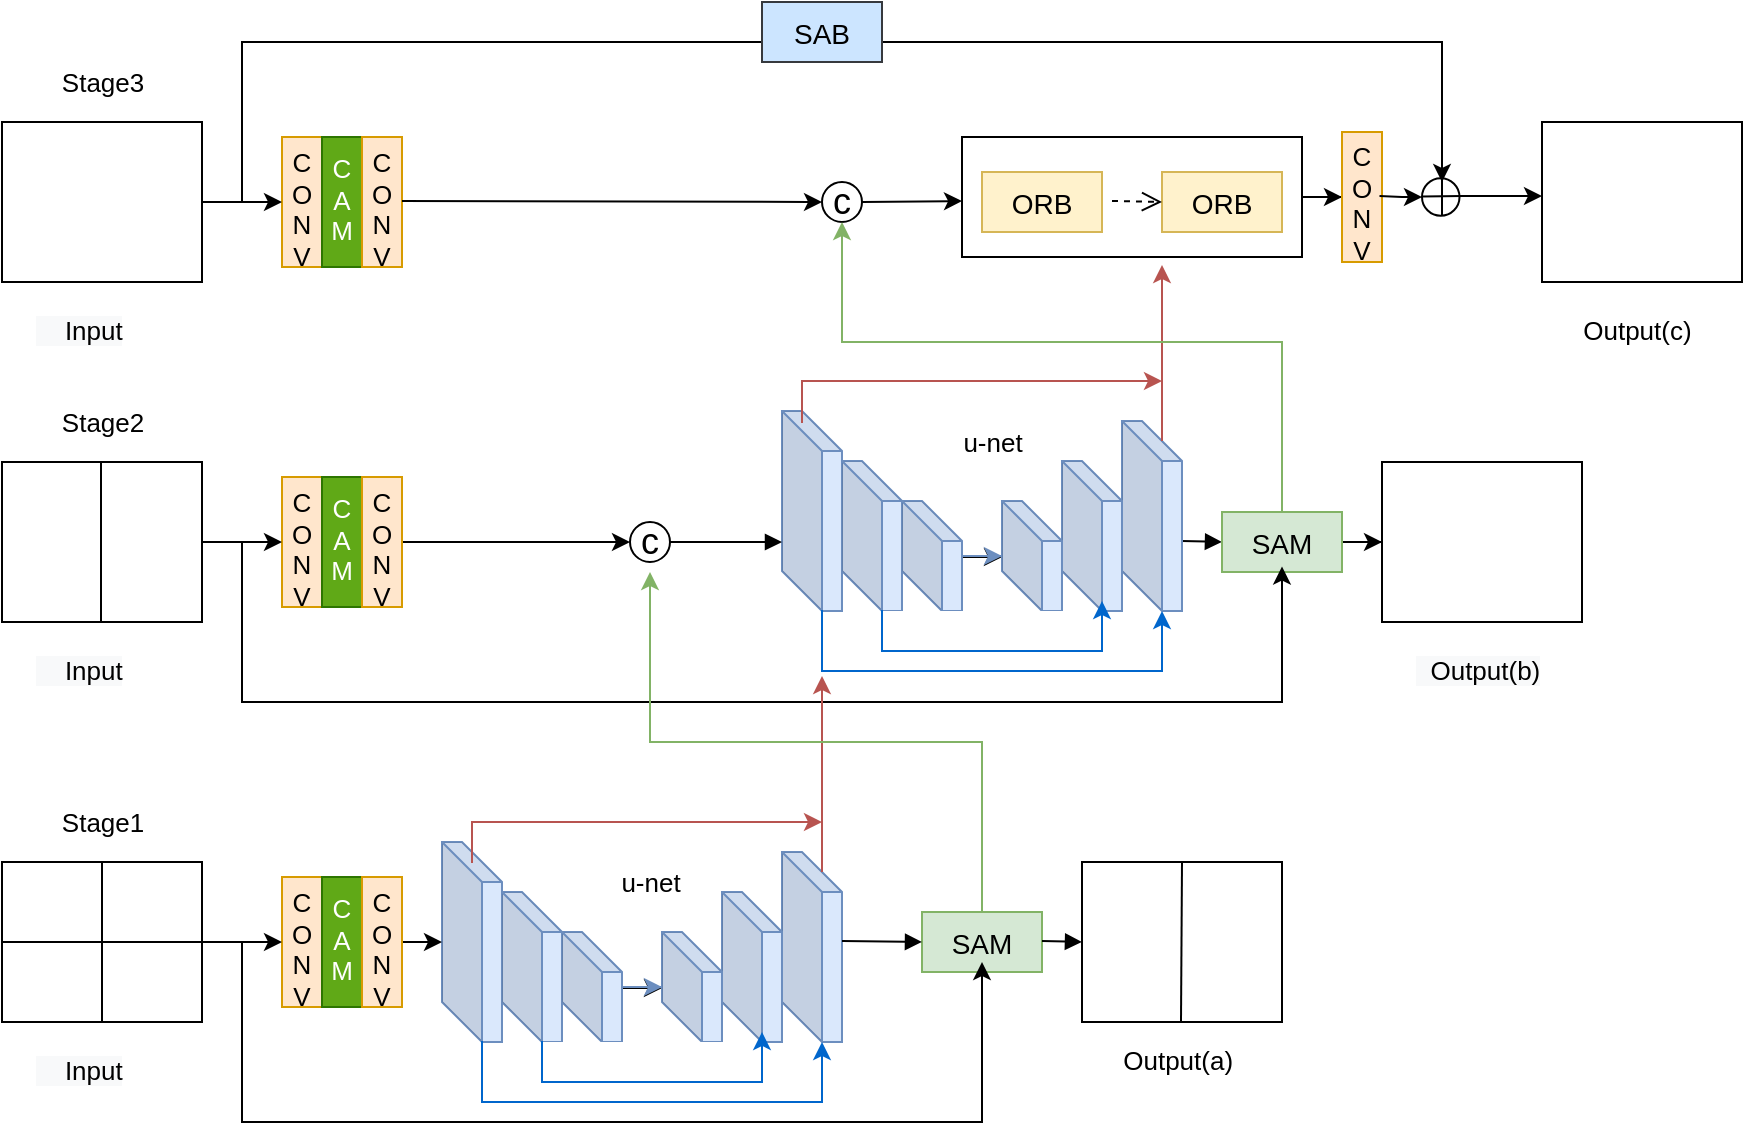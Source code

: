 <mxfile version="16.6.4" type="github">
  <diagram id="V-NycakTMJc-n4oT-As1" name="Page-1">
    <mxGraphModel dx="1718" dy="935" grid="1" gridSize="10" guides="1" tooltips="1" connect="1" arrows="1" fold="1" page="1" pageScale="1" pageWidth="827" pageHeight="1169" math="0" shadow="0">
      <root>
        <mxCell id="0" />
        <mxCell id="1" parent="0" />
        <mxCell id="pVm0WlRurmtJOsec4c7N-6" value="" style="rounded=0;whiteSpace=wrap;html=1;" parent="1" vertex="1">
          <mxGeometry x="90" y="410" width="100" height="80" as="geometry" />
        </mxCell>
        <mxCell id="pVm0WlRurmtJOsec4c7N-7" value="" style="rounded=0;whiteSpace=wrap;html=1;" parent="1" vertex="1">
          <mxGeometry x="90" y="240" width="100" height="80" as="geometry" />
        </mxCell>
        <mxCell id="pVm0WlRurmtJOsec4c7N-8" value="" style="rounded=0;whiteSpace=wrap;html=1;" parent="1" vertex="1">
          <mxGeometry x="90" y="610" width="100" height="80" as="geometry" />
        </mxCell>
        <mxCell id="pVm0WlRurmtJOsec4c7N-9" value="" style="endArrow=none;html=1;rounded=0;entryX=0.5;entryY=0;entryDx=0;entryDy=0;exitX=0.5;exitY=1;exitDx=0;exitDy=0;" parent="1" source="pVm0WlRurmtJOsec4c7N-8" target="pVm0WlRurmtJOsec4c7N-8" edge="1">
          <mxGeometry width="50" height="50" relative="1" as="geometry">
            <mxPoint x="120" y="685" as="sourcePoint" />
            <mxPoint x="170" y="635" as="targetPoint" />
          </mxGeometry>
        </mxCell>
        <mxCell id="pVm0WlRurmtJOsec4c7N-10" value="" style="endArrow=none;html=1;rounded=0;entryX=1;entryY=0.5;entryDx=0;entryDy=0;entryPerimeter=0;exitX=0;exitY=0.5;exitDx=0;exitDy=0;" parent="1" source="pVm0WlRurmtJOsec4c7N-8" target="pVm0WlRurmtJOsec4c7N-8" edge="1">
          <mxGeometry width="50" height="50" relative="1" as="geometry">
            <mxPoint x="115" y="690" as="sourcePoint" />
            <mxPoint x="165" y="640" as="targetPoint" />
          </mxGeometry>
        </mxCell>
        <mxCell id="pVm0WlRurmtJOsec4c7N-12" value="" style="endArrow=none;html=1;rounded=0;entryX=0.5;entryY=0;entryDx=0;entryDy=0;exitX=0.5;exitY=1;exitDx=0;exitDy=0;" parent="1" edge="1">
          <mxGeometry width="50" height="50" relative="1" as="geometry">
            <mxPoint x="139.5" y="490" as="sourcePoint" />
            <mxPoint x="139.5" y="410" as="targetPoint" />
          </mxGeometry>
        </mxCell>
        <mxCell id="pVm0WlRurmtJOsec4c7N-13" value="&lt;font style=&quot;font-size: 13px&quot;&gt;C&lt;br&gt;O&lt;br&gt;N&lt;br&gt;V&lt;br&gt;&lt;/font&gt;" style="rounded=0;whiteSpace=wrap;html=1;direction=east;fillColor=#ffe6cc;strokeColor=#d79b00;labelPosition=center;verticalLabelPosition=middle;align=center;verticalAlign=top;spacing=0;" parent="1" vertex="1">
          <mxGeometry x="230" y="247.5" width="20" height="65" as="geometry" />
        </mxCell>
        <mxCell id="pVm0WlRurmtJOsec4c7N-15" value="&lt;font style=&quot;font-size: 14px&quot;&gt;SAM&lt;/font&gt;" style="rounded=0;whiteSpace=wrap;html=1;fontSize=18;fillColor=#d5e8d4;strokeColor=#82b366;" parent="1" vertex="1">
          <mxGeometry x="550" y="635" width="60" height="30" as="geometry" />
        </mxCell>
        <mxCell id="pVm0WlRurmtJOsec4c7N-16" value="c" style="ellipse;whiteSpace=wrap;html=1;aspect=fixed;fontSize=18;" parent="1" vertex="1">
          <mxGeometry x="404" y="440" width="20" height="20" as="geometry" />
        </mxCell>
        <mxCell id="pVm0WlRurmtJOsec4c7N-17" value="" style="ellipse;whiteSpace=wrap;html=1;aspect=fixed;fontSize=18;" parent="1" vertex="1">
          <mxGeometry x="800" y="268.13" width="18.75" height="18.75" as="geometry" />
        </mxCell>
        <mxCell id="pVm0WlRurmtJOsec4c7N-20" value="" style="shape=cube;whiteSpace=wrap;html=1;boundedLbl=1;backgroundOutline=1;darkOpacity=0.05;darkOpacity2=0.1;fontSize=18;fillColor=#dae8fc;strokeColor=#6c8ebf;" parent="1" vertex="1">
          <mxGeometry x="310" y="600" width="30" height="100" as="geometry" />
        </mxCell>
        <mxCell id="exTdn07_ICYGT6VPbYw_-51" value="" style="edgeStyle=orthogonalEdgeStyle;rounded=0;orthogonalLoop=1;jettySize=auto;html=1;" edge="1" parent="1" source="pVm0WlRurmtJOsec4c7N-21" target="pVm0WlRurmtJOsec4c7N-26">
          <mxGeometry relative="1" as="geometry">
            <Array as="points">
              <mxPoint x="400" y="673" />
              <mxPoint x="400" y="673" />
            </Array>
          </mxGeometry>
        </mxCell>
        <mxCell id="pVm0WlRurmtJOsec4c7N-21" value="" style="shape=cube;whiteSpace=wrap;html=1;boundedLbl=1;backgroundOutline=1;darkOpacity=0.05;darkOpacity2=0.1;fontSize=18;fillColor=#dae8fc;strokeColor=#6c8ebf;" parent="1" vertex="1">
          <mxGeometry x="340" y="625" width="30" height="75" as="geometry" />
        </mxCell>
        <mxCell id="pVm0WlRurmtJOsec4c7N-27" value="" style="edgeStyle=orthogonalEdgeStyle;rounded=0;orthogonalLoop=1;jettySize=auto;html=1;fontSize=18;fillColor=#dae8fc;strokeColor=#6c8ebf;" parent="1" source="pVm0WlRurmtJOsec4c7N-22" target="pVm0WlRurmtJOsec4c7N-26" edge="1">
          <mxGeometry relative="1" as="geometry" />
        </mxCell>
        <mxCell id="pVm0WlRurmtJOsec4c7N-22" value="" style="shape=cube;whiteSpace=wrap;html=1;boundedLbl=1;backgroundOutline=1;darkOpacity=0.05;darkOpacity2=0.1;fontSize=18;fillColor=#dae8fc;strokeColor=#6c8ebf;" parent="1" vertex="1">
          <mxGeometry x="370" y="645" width="30" height="55" as="geometry" />
        </mxCell>
        <mxCell id="pVm0WlRurmtJOsec4c7N-24" value="" style="shape=cube;whiteSpace=wrap;html=1;boundedLbl=1;backgroundOutline=1;darkOpacity=0.05;darkOpacity2=0.1;fontSize=18;fillColor=#dae8fc;strokeColor=#6c8ebf;" parent="1" vertex="1">
          <mxGeometry x="480" y="605" width="30" height="95" as="geometry" />
        </mxCell>
        <mxCell id="pVm0WlRurmtJOsec4c7N-25" value="" style="shape=cube;whiteSpace=wrap;html=1;boundedLbl=1;backgroundOutline=1;darkOpacity=0.05;darkOpacity2=0.1;fontSize=18;fillColor=#dae8fc;strokeColor=#6c8ebf;" parent="1" vertex="1">
          <mxGeometry x="450" y="625" width="30" height="75" as="geometry" />
        </mxCell>
        <mxCell id="pVm0WlRurmtJOsec4c7N-26" value="" style="shape=cube;whiteSpace=wrap;html=1;boundedLbl=1;backgroundOutline=1;darkOpacity=0.05;darkOpacity2=0.1;fontSize=18;fillColor=#dae8fc;strokeColor=#6c8ebf;" parent="1" vertex="1">
          <mxGeometry x="420" y="645" width="30" height="55" as="geometry" />
        </mxCell>
        <mxCell id="pVm0WlRurmtJOsec4c7N-42" value="" style="rounded=0;whiteSpace=wrap;html=1;" parent="1" vertex="1">
          <mxGeometry x="630" y="610" width="100" height="80" as="geometry" />
        </mxCell>
        <mxCell id="pVm0WlRurmtJOsec4c7N-43" value="" style="endArrow=none;html=1;rounded=0;exitX=0.5;exitY=1;exitDx=0;exitDy=0;" parent="1" edge="1">
          <mxGeometry width="50" height="50" relative="1" as="geometry">
            <mxPoint x="679.5" y="690" as="sourcePoint" />
            <mxPoint x="680" y="610" as="targetPoint" />
          </mxGeometry>
        </mxCell>
        <mxCell id="pVm0WlRurmtJOsec4c7N-44" value="" style="rounded=0;whiteSpace=wrap;html=1;" parent="1" vertex="1">
          <mxGeometry x="780" y="410" width="100" height="80" as="geometry" />
        </mxCell>
        <mxCell id="pVm0WlRurmtJOsec4c7N-45" value="" style="rounded=0;whiteSpace=wrap;html=1;" parent="1" vertex="1">
          <mxGeometry x="860" y="240" width="100" height="80" as="geometry" />
        </mxCell>
        <mxCell id="pVm0WlRurmtJOsec4c7N-47" value="&lt;font style=&quot;font-size: 13px&quot;&gt;C&lt;br&gt;A&lt;br&gt;M&lt;br&gt;&lt;/font&gt;" style="rounded=0;whiteSpace=wrap;html=1;direction=east;fillColor=#60a917;strokeColor=#2D7600;labelPosition=center;verticalLabelPosition=middle;align=center;verticalAlign=top;fontColor=#ffffff;spacing=3;" parent="1" vertex="1">
          <mxGeometry x="250" y="247.5" width="20" height="65" as="geometry" />
        </mxCell>
        <mxCell id="pVm0WlRurmtJOsec4c7N-48" value="&lt;font style=&quot;font-size: 13px&quot;&gt;C&lt;br&gt;O&lt;br&gt;N&lt;br&gt;V&lt;br&gt;&lt;/font&gt;" style="rounded=0;whiteSpace=wrap;html=1;direction=east;fillColor=#ffe6cc;strokeColor=#d79b00;labelPosition=center;verticalLabelPosition=middle;align=center;verticalAlign=top;spacing=0;" parent="1" vertex="1">
          <mxGeometry x="270" y="247.5" width="20" height="65" as="geometry" />
        </mxCell>
        <mxCell id="pVm0WlRurmtJOsec4c7N-49" value="&lt;font style=&quot;font-size: 13px;&quot;&gt;C&lt;br style=&quot;font-size: 13px;&quot;&gt;O&lt;br style=&quot;font-size: 13px;&quot;&gt;N&lt;br style=&quot;font-size: 13px;&quot;&gt;V&lt;br style=&quot;font-size: 13px;&quot;&gt;&lt;/font&gt;" style="rounded=0;whiteSpace=wrap;html=1;direction=east;fillColor=#ffe6cc;strokeColor=#d79b00;labelPosition=center;verticalLabelPosition=middle;align=center;verticalAlign=top;fontSize=13;spacing=0;" parent="1" vertex="1">
          <mxGeometry x="230" y="417.5" width="20" height="65" as="geometry" />
        </mxCell>
        <mxCell id="pVm0WlRurmtJOsec4c7N-50" value="&lt;font style=&quot;font-size: 13px&quot;&gt;C&lt;br style=&quot;font-size: 13px&quot;&gt;A&lt;br style=&quot;font-size: 13px&quot;&gt;M&lt;br style=&quot;font-size: 13px&quot;&gt;&lt;/font&gt;" style="rounded=0;whiteSpace=wrap;html=1;direction=east;fillColor=#60a917;strokeColor=#2D7600;labelPosition=center;verticalLabelPosition=middle;align=center;verticalAlign=top;fontColor=#ffffff;fontSize=13;spacing=3;" parent="1" vertex="1">
          <mxGeometry x="250" y="417.5" width="20" height="65" as="geometry" />
        </mxCell>
        <mxCell id="exTdn07_ICYGT6VPbYw_-47" value="" style="edgeStyle=orthogonalEdgeStyle;rounded=0;orthogonalLoop=1;jettySize=auto;html=1;" edge="1" parent="1" source="pVm0WlRurmtJOsec4c7N-51" target="pVm0WlRurmtJOsec4c7N-16">
          <mxGeometry relative="1" as="geometry" />
        </mxCell>
        <mxCell id="pVm0WlRurmtJOsec4c7N-51" value="&lt;font style=&quot;font-size: 13px;&quot;&gt;C&lt;br style=&quot;font-size: 13px;&quot;&gt;O&lt;br style=&quot;font-size: 13px;&quot;&gt;N&lt;br style=&quot;font-size: 13px;&quot;&gt;V&lt;br style=&quot;font-size: 13px;&quot;&gt;&lt;/font&gt;" style="rounded=0;whiteSpace=wrap;html=1;direction=east;fillColor=#ffe6cc;strokeColor=#d79b00;labelPosition=center;verticalLabelPosition=middle;align=center;verticalAlign=top;fontSize=13;spacing=0;spacingBottom=0;spacingTop=0;" parent="1" vertex="1">
          <mxGeometry x="270" y="417.5" width="20" height="65" as="geometry" />
        </mxCell>
        <mxCell id="pVm0WlRurmtJOsec4c7N-55" value="&lt;font style=&quot;font-size: 13px;&quot;&gt;C&lt;br style=&quot;font-size: 13px;&quot;&gt;O&lt;br style=&quot;font-size: 13px;&quot;&gt;N&lt;br style=&quot;font-size: 13px;&quot;&gt;V&lt;br style=&quot;font-size: 13px;&quot;&gt;&lt;/font&gt;" style="rounded=0;whiteSpace=wrap;html=1;direction=east;fillColor=#ffe6cc;strokeColor=#d79b00;labelPosition=center;verticalLabelPosition=middle;align=center;verticalAlign=top;fontSize=13;spacing=0;" parent="1" vertex="1">
          <mxGeometry x="230" y="617.5" width="20" height="65" as="geometry" />
        </mxCell>
        <mxCell id="pVm0WlRurmtJOsec4c7N-56" value="&lt;font style=&quot;font-size: 13px&quot;&gt;C&lt;br style=&quot;font-size: 13px&quot;&gt;A&lt;br style=&quot;font-size: 13px&quot;&gt;M&lt;br&gt;&lt;br style=&quot;font-size: 13px&quot;&gt;&lt;/font&gt;" style="rounded=0;whiteSpace=wrap;html=1;direction=east;fillColor=#60a917;strokeColor=#2D7600;labelPosition=center;verticalLabelPosition=middle;align=center;verticalAlign=top;fontColor=#ffffff;fontSize=13;spacing=3;" parent="1" vertex="1">
          <mxGeometry x="250" y="617.5" width="20" height="65" as="geometry" />
        </mxCell>
        <mxCell id="exTdn07_ICYGT6VPbYw_-1" value="" style="edgeStyle=orthogonalEdgeStyle;rounded=0;orthogonalLoop=1;jettySize=auto;html=1;" edge="1" parent="1" source="pVm0WlRurmtJOsec4c7N-57">
          <mxGeometry relative="1" as="geometry">
            <mxPoint x="310" y="650" as="targetPoint" />
          </mxGeometry>
        </mxCell>
        <mxCell id="pVm0WlRurmtJOsec4c7N-57" value="&lt;font style=&quot;font-size: 13px;&quot;&gt;C&lt;br style=&quot;font-size: 13px;&quot;&gt;O&lt;br style=&quot;font-size: 13px;&quot;&gt;N&lt;br style=&quot;font-size: 13px;&quot;&gt;V&lt;br style=&quot;font-size: 13px;&quot;&gt;&lt;/font&gt;" style="rounded=0;whiteSpace=wrap;html=1;direction=east;fillColor=#ffe6cc;strokeColor=#d79b00;labelPosition=center;verticalLabelPosition=middle;align=center;verticalAlign=top;fontSize=13;spacing=0;" parent="1" vertex="1">
          <mxGeometry x="270" y="617.5" width="20" height="65" as="geometry" />
        </mxCell>
        <mxCell id="pVm0WlRurmtJOsec4c7N-58" value="" style="endArrow=classic;html=1;rounded=0;fontSize=12;exitX=1;exitY=0.5;exitDx=0;exitDy=0;entryX=0;entryY=0.5;entryDx=0;entryDy=0;" parent="1" source="pVm0WlRurmtJOsec4c7N-8" target="pVm0WlRurmtJOsec4c7N-55" edge="1">
          <mxGeometry width="50" height="50" relative="1" as="geometry">
            <mxPoint x="390" y="565" as="sourcePoint" />
            <mxPoint x="440" y="515" as="targetPoint" />
          </mxGeometry>
        </mxCell>
        <mxCell id="pVm0WlRurmtJOsec4c7N-59" value="" style="endArrow=classic;html=1;rounded=0;fontSize=12;entryX=0;entryY=0.5;entryDx=0;entryDy=0;exitX=1;exitY=0.5;exitDx=0;exitDy=0;" parent="1" source="pVm0WlRurmtJOsec4c7N-7" target="pVm0WlRurmtJOsec4c7N-13" edge="1">
          <mxGeometry width="50" height="50" relative="1" as="geometry">
            <mxPoint x="220" y="390" as="sourcePoint" />
            <mxPoint x="270" y="340" as="targetPoint" />
          </mxGeometry>
        </mxCell>
        <mxCell id="pVm0WlRurmtJOsec4c7N-60" value="" style="endArrow=classic;html=1;rounded=0;fontSize=12;entryX=0;entryY=0.5;entryDx=0;entryDy=0;exitX=1;exitY=0.5;exitDx=0;exitDy=0;" parent="1" source="pVm0WlRurmtJOsec4c7N-6" target="pVm0WlRurmtJOsec4c7N-49" edge="1">
          <mxGeometry width="50" height="50" relative="1" as="geometry">
            <mxPoint x="200" y="290" as="sourcePoint" />
            <mxPoint x="240" y="290" as="targetPoint" />
          </mxGeometry>
        </mxCell>
        <mxCell id="exTdn07_ICYGT6VPbYw_-22" value="" style="html=1;verticalAlign=bottom;endArrow=block;rounded=0;" edge="1" parent="1">
          <mxGeometry width="80" relative="1" as="geometry">
            <mxPoint x="510" y="649.5" as="sourcePoint" />
            <mxPoint x="550" y="650" as="targetPoint" />
          </mxGeometry>
        </mxCell>
        <mxCell id="exTdn07_ICYGT6VPbYw_-23" value="" style="html=1;verticalAlign=bottom;endArrow=block;rounded=0;" edge="1" parent="1">
          <mxGeometry width="80" relative="1" as="geometry">
            <mxPoint x="610" y="649.5" as="sourcePoint" />
            <mxPoint x="630" y="650" as="targetPoint" />
          </mxGeometry>
        </mxCell>
        <mxCell id="exTdn07_ICYGT6VPbYw_-25" value="" style="shape=partialRectangle;whiteSpace=wrap;html=1;bottom=0;right=0;fillColor=none;direction=north;" vertex="1" parent="1">
          <mxGeometry x="210" y="650" width="370" height="90" as="geometry" />
        </mxCell>
        <mxCell id="exTdn07_ICYGT6VPbYw_-42" value="" style="html=1;verticalAlign=bottom;endArrow=block;rounded=0;entryX=0;entryY=0.5;entryDx=0;entryDy=0;" edge="1" parent="1" target="exTdn07_ICYGT6VPbYw_-48">
          <mxGeometry width="80" relative="1" as="geometry">
            <mxPoint x="680" y="449.5" as="sourcePoint" />
            <mxPoint x="750" y="450" as="targetPoint" />
          </mxGeometry>
        </mxCell>
        <mxCell id="exTdn07_ICYGT6VPbYw_-80" value="" style="edgeStyle=orthogonalEdgeStyle;rounded=0;orthogonalLoop=1;jettySize=auto;html=1;strokeColor=#000000;" edge="1" parent="1" source="exTdn07_ICYGT6VPbYw_-48" target="pVm0WlRurmtJOsec4c7N-44">
          <mxGeometry relative="1" as="geometry" />
        </mxCell>
        <mxCell id="exTdn07_ICYGT6VPbYw_-48" value="&lt;font style=&quot;font-size: 14px&quot;&gt;SAM&lt;/font&gt;" style="rounded=0;whiteSpace=wrap;html=1;fontSize=18;fillColor=#d5e8d4;strokeColor=#82b366;" vertex="1" parent="1">
          <mxGeometry x="700" y="435" width="60" height="30" as="geometry" />
        </mxCell>
        <mxCell id="exTdn07_ICYGT6VPbYw_-53" value="" style="shape=partialRectangle;whiteSpace=wrap;html=1;bottom=0;right=0;fillColor=none;direction=north;strokeColor=#0066CC;" vertex="1" parent="1">
          <mxGeometry x="330" y="700" width="170" height="30" as="geometry" />
        </mxCell>
        <mxCell id="exTdn07_ICYGT6VPbYw_-54" value="" style="endArrow=classic;html=1;rounded=0;strokeColor=#0066CC;" edge="1" parent="1">
          <mxGeometry relative="1" as="geometry">
            <mxPoint x="500" y="730" as="sourcePoint" />
            <mxPoint x="500" y="700" as="targetPoint" />
          </mxGeometry>
        </mxCell>
        <mxCell id="exTdn07_ICYGT6VPbYw_-57" style="edgeStyle=orthogonalEdgeStyle;rounded=0;orthogonalLoop=1;jettySize=auto;html=1;exitX=0;exitY=0.5;exitDx=0;exitDy=0;" edge="1" parent="1" source="exTdn07_ICYGT6VPbYw_-53" target="exTdn07_ICYGT6VPbYw_-53">
          <mxGeometry relative="1" as="geometry" />
        </mxCell>
        <mxCell id="exTdn07_ICYGT6VPbYw_-60" value="" style="shape=partialRectangle;whiteSpace=wrap;html=1;bottom=0;right=0;direction=north;strokeColor=#0066CC;" vertex="1" parent="1">
          <mxGeometry x="360" y="700" width="110" height="20" as="geometry" />
        </mxCell>
        <mxCell id="exTdn07_ICYGT6VPbYw_-61" value="" style="endArrow=classic;html=1;rounded=0;strokeColor=#0066CC;" edge="1" parent="1">
          <mxGeometry relative="1" as="geometry">
            <mxPoint x="470" y="720" as="sourcePoint" />
            <mxPoint x="470" y="695" as="targetPoint" />
          </mxGeometry>
        </mxCell>
        <mxCell id="exTdn07_ICYGT6VPbYw_-62" value="" style="shape=cube;whiteSpace=wrap;html=1;boundedLbl=1;backgroundOutline=1;darkOpacity=0.05;darkOpacity2=0.1;fontSize=18;fillColor=#dae8fc;strokeColor=#6c8ebf;" vertex="1" parent="1">
          <mxGeometry x="480" y="384.5" width="30" height="100" as="geometry" />
        </mxCell>
        <mxCell id="exTdn07_ICYGT6VPbYw_-63" value="" style="edgeStyle=orthogonalEdgeStyle;rounded=0;orthogonalLoop=1;jettySize=auto;html=1;" edge="1" parent="1" source="exTdn07_ICYGT6VPbYw_-64" target="exTdn07_ICYGT6VPbYw_-69">
          <mxGeometry relative="1" as="geometry">
            <Array as="points">
              <mxPoint x="570" y="457.5" />
              <mxPoint x="570" y="457.5" />
            </Array>
          </mxGeometry>
        </mxCell>
        <mxCell id="exTdn07_ICYGT6VPbYw_-64" value="" style="shape=cube;whiteSpace=wrap;html=1;boundedLbl=1;backgroundOutline=1;darkOpacity=0.05;darkOpacity2=0.1;fontSize=18;fillColor=#dae8fc;strokeColor=#6c8ebf;" vertex="1" parent="1">
          <mxGeometry x="510" y="409.5" width="30" height="75" as="geometry" />
        </mxCell>
        <mxCell id="exTdn07_ICYGT6VPbYw_-65" value="" style="edgeStyle=orthogonalEdgeStyle;rounded=0;orthogonalLoop=1;jettySize=auto;html=1;fontSize=18;fillColor=#dae8fc;strokeColor=#6c8ebf;" edge="1" parent="1" source="exTdn07_ICYGT6VPbYw_-66" target="exTdn07_ICYGT6VPbYw_-69">
          <mxGeometry relative="1" as="geometry" />
        </mxCell>
        <mxCell id="exTdn07_ICYGT6VPbYw_-66" value="" style="shape=cube;whiteSpace=wrap;html=1;boundedLbl=1;backgroundOutline=1;darkOpacity=0.05;darkOpacity2=0.1;fontSize=18;fillColor=#dae8fc;strokeColor=#6c8ebf;" vertex="1" parent="1">
          <mxGeometry x="540" y="429.5" width="30" height="55" as="geometry" />
        </mxCell>
        <mxCell id="exTdn07_ICYGT6VPbYw_-67" value="" style="shape=cube;whiteSpace=wrap;html=1;boundedLbl=1;backgroundOutline=1;darkOpacity=0.05;darkOpacity2=0.1;fontSize=18;fillColor=#dae8fc;strokeColor=#6c8ebf;" vertex="1" parent="1">
          <mxGeometry x="650" y="389.5" width="30" height="95" as="geometry" />
        </mxCell>
        <mxCell id="exTdn07_ICYGT6VPbYw_-68" value="" style="shape=cube;whiteSpace=wrap;html=1;boundedLbl=1;backgroundOutline=1;darkOpacity=0.05;darkOpacity2=0.1;fontSize=18;fillColor=#dae8fc;strokeColor=#6c8ebf;" vertex="1" parent="1">
          <mxGeometry x="620" y="409.5" width="30" height="75" as="geometry" />
        </mxCell>
        <mxCell id="exTdn07_ICYGT6VPbYw_-69" value="" style="shape=cube;whiteSpace=wrap;html=1;boundedLbl=1;backgroundOutline=1;darkOpacity=0.05;darkOpacity2=0.1;fontSize=18;fillColor=#dae8fc;strokeColor=#6c8ebf;" vertex="1" parent="1">
          <mxGeometry x="590" y="429.5" width="30" height="55" as="geometry" />
        </mxCell>
        <mxCell id="exTdn07_ICYGT6VPbYw_-70" value="" style="shape=partialRectangle;whiteSpace=wrap;html=1;bottom=0;right=0;fillColor=none;direction=north;strokeColor=#0066CC;" vertex="1" parent="1">
          <mxGeometry x="500" y="484.5" width="170" height="30" as="geometry" />
        </mxCell>
        <mxCell id="exTdn07_ICYGT6VPbYw_-71" value="" style="endArrow=classic;html=1;rounded=0;strokeColor=#0066CC;" edge="1" parent="1">
          <mxGeometry relative="1" as="geometry">
            <mxPoint x="670" y="514.5" as="sourcePoint" />
            <mxPoint x="670" y="484.5" as="targetPoint" />
          </mxGeometry>
        </mxCell>
        <mxCell id="exTdn07_ICYGT6VPbYw_-72" style="edgeStyle=orthogonalEdgeStyle;rounded=0;orthogonalLoop=1;jettySize=auto;html=1;exitX=0;exitY=0.5;exitDx=0;exitDy=0;" edge="1" parent="1" source="exTdn07_ICYGT6VPbYw_-70" target="exTdn07_ICYGT6VPbYw_-70">
          <mxGeometry relative="1" as="geometry" />
        </mxCell>
        <mxCell id="exTdn07_ICYGT6VPbYw_-73" value="" style="shape=partialRectangle;whiteSpace=wrap;html=1;bottom=0;right=0;direction=north;strokeColor=#0066CC;" vertex="1" parent="1">
          <mxGeometry x="530" y="484.5" width="110" height="20" as="geometry" />
        </mxCell>
        <mxCell id="exTdn07_ICYGT6VPbYw_-74" value="" style="endArrow=classic;html=1;rounded=0;strokeColor=#0066CC;" edge="1" parent="1">
          <mxGeometry relative="1" as="geometry">
            <mxPoint x="640" y="504.5" as="sourcePoint" />
            <mxPoint x="640" y="479.5" as="targetPoint" />
          </mxGeometry>
        </mxCell>
        <mxCell id="exTdn07_ICYGT6VPbYw_-78" value="" style="html=1;verticalAlign=bottom;endArrow=block;rounded=0;exitX=1;exitY=0.5;exitDx=0;exitDy=0;" edge="1" parent="1" source="pVm0WlRurmtJOsec4c7N-16">
          <mxGeometry width="80" relative="1" as="geometry">
            <mxPoint x="430" y="450" as="sourcePoint" />
            <mxPoint x="480" y="450" as="targetPoint" />
          </mxGeometry>
        </mxCell>
        <mxCell id="exTdn07_ICYGT6VPbYw_-81" value="" style="edgeStyle=orthogonalEdgeStyle;rounded=0;orthogonalLoop=1;jettySize=auto;html=1;" edge="1" parent="1">
          <mxGeometry relative="1" as="geometry">
            <mxPoint x="580" y="740" as="sourcePoint" />
            <mxPoint x="580" y="660" as="targetPoint" />
          </mxGeometry>
        </mxCell>
        <mxCell id="exTdn07_ICYGT6VPbYw_-82" value="" style="shape=partialRectangle;whiteSpace=wrap;html=1;bottom=0;right=0;fillColor=none;direction=north;" vertex="1" parent="1">
          <mxGeometry x="210" y="450" width="520" height="80" as="geometry" />
        </mxCell>
        <mxCell id="exTdn07_ICYGT6VPbYw_-83" value="" style="edgeStyle=orthogonalEdgeStyle;rounded=0;orthogonalLoop=1;jettySize=auto;html=1;" edge="1" parent="1">
          <mxGeometry relative="1" as="geometry">
            <mxPoint x="730" y="530" as="sourcePoint" />
            <mxPoint x="730" y="462.25" as="targetPoint" />
          </mxGeometry>
        </mxCell>
        <mxCell id="exTdn07_ICYGT6VPbYw_-84" value="" style="edgeStyle=orthogonalEdgeStyle;rounded=0;orthogonalLoop=1;jettySize=auto;html=1;exitX=0;exitY=0;exitDx=20;exitDy=10;exitPerimeter=0;fillColor=#f8cecc;gradientColor=#ea6b66;strokeColor=#B85450;" edge="1" parent="1" source="pVm0WlRurmtJOsec4c7N-24">
          <mxGeometry relative="1" as="geometry">
            <mxPoint x="500" y="584.75" as="sourcePoint" />
            <mxPoint x="500" y="517" as="targetPoint" />
          </mxGeometry>
        </mxCell>
        <mxCell id="exTdn07_ICYGT6VPbYw_-91" style="edgeStyle=orthogonalEdgeStyle;rounded=0;orthogonalLoop=1;jettySize=auto;html=1;exitX=1;exitY=0;exitDx=0;exitDy=0;strokeColor=#b85450;fillColor=#f8cecc;gradientColor=#ea6b66;" edge="1" parent="1" source="exTdn07_ICYGT6VPbYw_-87">
          <mxGeometry relative="1" as="geometry">
            <mxPoint x="500" y="590" as="targetPoint" />
          </mxGeometry>
        </mxCell>
        <mxCell id="exTdn07_ICYGT6VPbYw_-87" value="" style="shape=partialRectangle;whiteSpace=wrap;html=1;bottom=0;right=0;fillColor=none;strokeColor=#B85450;" vertex="1" parent="1">
          <mxGeometry x="325" y="590" width="155" height="20" as="geometry" />
        </mxCell>
        <mxCell id="exTdn07_ICYGT6VPbYw_-92" value="" style="edgeStyle=elbowEdgeStyle;elbow=vertical;endArrow=classic;html=1;rounded=0;strokeColor=#82b366;fillColor=#d5e8d4;gradientColor=#97d077;exitX=0.5;exitY=0;exitDx=0;exitDy=0;" edge="1" parent="1" source="pVm0WlRurmtJOsec4c7N-15">
          <mxGeometry width="50" height="50" relative="1" as="geometry">
            <mxPoint x="580" y="650" as="sourcePoint" />
            <mxPoint x="414" y="465" as="targetPoint" />
          </mxGeometry>
        </mxCell>
        <mxCell id="exTdn07_ICYGT6VPbYw_-93" value="c" style="ellipse;whiteSpace=wrap;html=1;aspect=fixed;fontSize=18;" vertex="1" parent="1">
          <mxGeometry x="500" y="270" width="20" height="20" as="geometry" />
        </mxCell>
        <mxCell id="exTdn07_ICYGT6VPbYw_-112" value="" style="edgeStyle=orthogonalEdgeStyle;rounded=0;orthogonalLoop=1;jettySize=auto;html=1;strokeColor=#000000;" edge="1" parent="1" source="exTdn07_ICYGT6VPbYw_-100" target="exTdn07_ICYGT6VPbYw_-111">
          <mxGeometry relative="1" as="geometry" />
        </mxCell>
        <mxCell id="exTdn07_ICYGT6VPbYw_-100" value="" style="rounded=0;whiteSpace=wrap;html=1;" vertex="1" parent="1">
          <mxGeometry x="570" y="247.5" width="170" height="60" as="geometry" />
        </mxCell>
        <mxCell id="exTdn07_ICYGT6VPbYw_-94" value="" style="endArrow=classic;html=1;rounded=0;fontSize=12;entryX=0;entryY=0.5;entryDx=0;entryDy=0;exitX=1;exitY=0.5;exitDx=0;exitDy=0;" edge="1" parent="1" target="exTdn07_ICYGT6VPbYw_-93">
          <mxGeometry width="50" height="50" relative="1" as="geometry">
            <mxPoint x="290" y="279.5" as="sourcePoint" />
            <mxPoint x="330" y="279.5" as="targetPoint" />
          </mxGeometry>
        </mxCell>
        <mxCell id="exTdn07_ICYGT6VPbYw_-95" value="&lt;font style=&quot;font-size: 14px&quot;&gt;ORB&lt;/font&gt;" style="rounded=0;whiteSpace=wrap;html=1;fontSize=18;fillColor=#fff2cc;strokeColor=#d6b656;" vertex="1" parent="1">
          <mxGeometry x="670" y="265" width="60" height="30" as="geometry" />
        </mxCell>
        <mxCell id="exTdn07_ICYGT6VPbYw_-96" value="" style="html=1;verticalAlign=bottom;endArrow=open;dashed=1;endSize=8;rounded=0;strokeColor=#000000;" edge="1" parent="1">
          <mxGeometry relative="1" as="geometry">
            <mxPoint x="645" y="279.5" as="sourcePoint" />
            <mxPoint x="670" y="280" as="targetPoint" />
          </mxGeometry>
        </mxCell>
        <mxCell id="exTdn07_ICYGT6VPbYw_-102" value="&lt;font style=&quot;font-size: 14px&quot;&gt;ORB&lt;/font&gt;" style="rounded=0;whiteSpace=wrap;html=1;fontSize=18;fillColor=#fff2cc;strokeColor=#d6b656;" vertex="1" parent="1">
          <mxGeometry x="580" y="265" width="60" height="30" as="geometry" />
        </mxCell>
        <mxCell id="exTdn07_ICYGT6VPbYw_-104" value="" style="endArrow=classic;html=1;rounded=0;fontSize=12;entryX=0;entryY=0.5;entryDx=0;entryDy=0;exitX=1;exitY=0.5;exitDx=0;exitDy=0;" edge="1" parent="1" source="exTdn07_ICYGT6VPbYw_-93">
          <mxGeometry width="50" height="50" relative="1" as="geometry">
            <mxPoint x="530" y="279.5" as="sourcePoint" />
            <mxPoint x="570" y="279.5" as="targetPoint" />
          </mxGeometry>
        </mxCell>
        <mxCell id="exTdn07_ICYGT6VPbYw_-107" style="edgeStyle=orthogonalEdgeStyle;rounded=0;orthogonalLoop=1;jettySize=auto;html=1;exitX=1;exitY=0;exitDx=0;exitDy=0;strokeColor=#B85450;" edge="1" parent="1" source="exTdn07_ICYGT6VPbYw_-105">
          <mxGeometry relative="1" as="geometry">
            <mxPoint x="670" y="370" as="targetPoint" />
          </mxGeometry>
        </mxCell>
        <mxCell id="exTdn07_ICYGT6VPbYw_-105" value="" style="shape=partialRectangle;whiteSpace=wrap;html=1;bottom=0;right=0;fillColor=none;strokeColor=#B85450;" vertex="1" parent="1">
          <mxGeometry x="490" y="369.5" width="150" height="20.5" as="geometry" />
        </mxCell>
        <mxCell id="exTdn07_ICYGT6VPbYw_-106" value="" style="edgeStyle=orthogonalEdgeStyle;rounded=0;orthogonalLoop=1;jettySize=auto;html=1;fillColor=#f8cecc;gradientColor=#ea6b66;strokeColor=#B85450;exitX=0;exitY=0;exitDx=20;exitDy=10;exitPerimeter=0;" edge="1" parent="1" source="exTdn07_ICYGT6VPbYw_-67">
          <mxGeometry relative="1" as="geometry">
            <mxPoint x="670" y="390" as="sourcePoint" />
            <mxPoint x="670" y="311.5" as="targetPoint" />
          </mxGeometry>
        </mxCell>
        <mxCell id="exTdn07_ICYGT6VPbYw_-110" value="" style="edgeStyle=elbowEdgeStyle;elbow=vertical;endArrow=classic;html=1;rounded=0;strokeColor=#82b366;fillColor=#d5e8d4;gradientColor=#97d077;exitX=0.5;exitY=0;exitDx=0;exitDy=0;" edge="1" parent="1" source="exTdn07_ICYGT6VPbYw_-48">
          <mxGeometry width="50" height="50" relative="1" as="geometry">
            <mxPoint x="676" y="460" as="sourcePoint" />
            <mxPoint x="510" y="290" as="targetPoint" />
            <Array as="points">
              <mxPoint x="620" y="350" />
            </Array>
          </mxGeometry>
        </mxCell>
        <mxCell id="exTdn07_ICYGT6VPbYw_-111" value="&lt;font style=&quot;font-size: 13px&quot;&gt;C&lt;br&gt;O&lt;br&gt;N&lt;br&gt;V&lt;br&gt;&lt;/font&gt;" style="rounded=0;whiteSpace=wrap;html=1;direction=east;fillColor=#ffe6cc;strokeColor=#d79b00;labelPosition=center;verticalLabelPosition=middle;align=center;verticalAlign=top;spacing=0;" vertex="1" parent="1">
          <mxGeometry x="760" y="245" width="20" height="65" as="geometry" />
        </mxCell>
        <mxCell id="exTdn07_ICYGT6VPbYw_-120" value="" style="endArrow=classic;html=1;rounded=0;fontSize=12;exitX=1;exitY=0.5;exitDx=0;exitDy=0;" edge="1" parent="1">
          <mxGeometry width="50" height="50" relative="1" as="geometry">
            <mxPoint x="778.75" y="277" as="sourcePoint" />
            <mxPoint x="800" y="277.5" as="targetPoint" />
            <Array as="points">
              <mxPoint x="790" y="277.5" />
            </Array>
          </mxGeometry>
        </mxCell>
        <mxCell id="exTdn07_ICYGT6VPbYw_-124" value="" style="endArrow=classic;html=1;rounded=0;fontSize=12;exitX=1;exitY=0.5;exitDx=0;exitDy=0;" edge="1" parent="1">
          <mxGeometry width="50" height="50" relative="1" as="geometry">
            <mxPoint x="818.75" y="277" as="sourcePoint" />
            <mxPoint x="860" y="277" as="targetPoint" />
          </mxGeometry>
        </mxCell>
        <mxCell id="exTdn07_ICYGT6VPbYw_-127" value="" style="shape=partialRectangle;whiteSpace=wrap;html=1;bottom=0;right=0;fillColor=none;strokeColor=#000000;" vertex="1" parent="1">
          <mxGeometry x="210" y="200" width="600" height="80" as="geometry" />
        </mxCell>
        <mxCell id="exTdn07_ICYGT6VPbYw_-130" value="" style="endArrow=classic;html=1;rounded=0;strokeColor=#000000;" edge="1" parent="1">
          <mxGeometry width="50" height="50" relative="1" as="geometry">
            <mxPoint x="810" y="200" as="sourcePoint" />
            <mxPoint x="810" y="270" as="targetPoint" />
          </mxGeometry>
        </mxCell>
        <mxCell id="exTdn07_ICYGT6VPbYw_-131" value="" style="endArrow=none;html=1;rounded=0;fontSize=13;strokeColor=#000000;" edge="1" parent="1">
          <mxGeometry width="50" height="50" relative="1" as="geometry">
            <mxPoint x="800" y="277.25" as="sourcePoint" />
            <mxPoint x="820" y="277" as="targetPoint" />
          </mxGeometry>
        </mxCell>
        <mxCell id="exTdn07_ICYGT6VPbYw_-132" value="" style="endArrow=none;html=1;rounded=0;fontSize=13;strokeColor=#000000;" edge="1" parent="1">
          <mxGeometry width="50" height="50" relative="1" as="geometry">
            <mxPoint x="810" y="286.88" as="sourcePoint" />
            <mxPoint x="810" y="256.88" as="targetPoint" />
          </mxGeometry>
        </mxCell>
        <mxCell id="exTdn07_ICYGT6VPbYw_-134" value="&lt;font style=&quot;font-size: 14px&quot;&gt;SAB&lt;/font&gt;" style="rounded=0;whiteSpace=wrap;html=1;fontSize=18;fillColor=#cce5ff;strokeColor=#36393d;" vertex="1" parent="1">
          <mxGeometry x="470" y="180" width="60" height="30" as="geometry" />
        </mxCell>
        <mxCell id="exTdn07_ICYGT6VPbYw_-136" value="Stage3" style="text;html=1;align=center;verticalAlign=middle;resizable=0;points=[];autosize=1;strokeColor=none;fillColor=none;fontSize=13;" vertex="1" parent="1">
          <mxGeometry x="110" y="210" width="60" height="20" as="geometry" />
        </mxCell>
        <mxCell id="exTdn07_ICYGT6VPbYw_-137" value="Stage2" style="text;html=1;align=center;verticalAlign=middle;resizable=0;points=[];autosize=1;strokeColor=none;fillColor=none;fontSize=13;" vertex="1" parent="1">
          <mxGeometry x="110" y="380" width="60" height="20" as="geometry" />
        </mxCell>
        <mxCell id="exTdn07_ICYGT6VPbYw_-138" value="Stage1" style="text;html=1;align=center;verticalAlign=middle;resizable=0;points=[];autosize=1;strokeColor=none;fillColor=none;fontSize=13;" vertex="1" parent="1">
          <mxGeometry x="110" y="580" width="60" height="20" as="geometry" />
        </mxCell>
        <mxCell id="exTdn07_ICYGT6VPbYw_-140" value="&lt;span style=&quot;color: rgb(0 , 0 , 0) ; font-family: &amp;#34;helvetica&amp;#34; ; font-size: 13px ; font-style: normal ; font-weight: 400 ; letter-spacing: normal ; text-align: center ; text-indent: 0px ; text-transform: none ; word-spacing: 0px ; background-color: rgb(248 , 249 , 250) ; display: inline ; float: none&quot;&gt;&amp;nbsp; &amp;nbsp; Input&lt;/span&gt;" style="text;whiteSpace=wrap;html=1;fontSize=13;" vertex="1" parent="1">
          <mxGeometry x="105" y="700" width="70" height="30" as="geometry" />
        </mxCell>
        <mxCell id="exTdn07_ICYGT6VPbYw_-141" value="&lt;div style=&quot;text-align: center&quot;&gt;&lt;span&gt;&lt;font face=&quot;helvetica&quot;&gt;&amp;nbsp;Output(a)&lt;/font&gt;&lt;/span&gt;&lt;/div&gt;" style="text;whiteSpace=wrap;html=1;fontSize=13;" vertex="1" parent="1">
          <mxGeometry x="645" y="695" width="70" height="30" as="geometry" />
        </mxCell>
        <mxCell id="exTdn07_ICYGT6VPbYw_-142" value="&lt;span style=&quot;color: rgb(0 , 0 , 0) ; font-family: &amp;#34;helvetica&amp;#34; ; font-size: 13px ; font-style: normal ; font-weight: 400 ; letter-spacing: normal ; text-align: center ; text-indent: 0px ; text-transform: none ; word-spacing: 0px ; background-color: rgb(248 , 249 , 250) ; display: inline ; float: none&quot;&gt;&amp;nbsp; Output(b)&lt;/span&gt;" style="text;whiteSpace=wrap;html=1;fontSize=13;" vertex="1" parent="1">
          <mxGeometry x="795" y="500" width="70" height="30" as="geometry" />
        </mxCell>
        <mxCell id="exTdn07_ICYGT6VPbYw_-143" value="&lt;div style=&quot;text-align: center&quot;&gt;&lt;span&gt;&lt;font face=&quot;helvetica&quot;&gt;&amp;nbsp;Output(c)&lt;/font&gt;&lt;/span&gt;&lt;/div&gt;" style="text;whiteSpace=wrap;html=1;fontSize=13;" vertex="1" parent="1">
          <mxGeometry x="875" y="330" width="70" height="30" as="geometry" />
        </mxCell>
        <mxCell id="exTdn07_ICYGT6VPbYw_-144" value="&lt;span style=&quot;color: rgb(0 , 0 , 0) ; font-family: &amp;#34;helvetica&amp;#34; ; font-size: 13px ; font-style: normal ; font-weight: 400 ; letter-spacing: normal ; text-align: center ; text-indent: 0px ; text-transform: none ; word-spacing: 0px ; background-color: rgb(248 , 249 , 250) ; display: inline ; float: none&quot;&gt;&amp;nbsp; &amp;nbsp; Input&lt;/span&gt;" style="text;whiteSpace=wrap;html=1;fontSize=13;" vertex="1" parent="1">
          <mxGeometry x="105" y="500" width="70" height="30" as="geometry" />
        </mxCell>
        <mxCell id="exTdn07_ICYGT6VPbYw_-145" value="&lt;span style=&quot;color: rgb(0 , 0 , 0) ; font-family: &amp;#34;helvetica&amp;#34; ; font-size: 13px ; font-style: normal ; font-weight: 400 ; letter-spacing: normal ; text-align: center ; text-indent: 0px ; text-transform: none ; word-spacing: 0px ; background-color: rgb(248 , 249 , 250) ; display: inline ; float: none&quot;&gt;&amp;nbsp; &amp;nbsp; Input&lt;/span&gt;" style="text;whiteSpace=wrap;html=1;fontSize=13;" vertex="1" parent="1">
          <mxGeometry x="105" y="330" width="70" height="30" as="geometry" />
        </mxCell>
        <mxCell id="exTdn07_ICYGT6VPbYw_-146" value="u-net" style="text;html=1;align=center;verticalAlign=middle;resizable=0;points=[];autosize=1;strokeColor=none;fillColor=none;fontSize=13;" vertex="1" parent="1">
          <mxGeometry x="389" y="610" width="50" height="20" as="geometry" />
        </mxCell>
        <mxCell id="exTdn07_ICYGT6VPbYw_-147" value="u-net" style="text;html=1;align=center;verticalAlign=middle;resizable=0;points=[];autosize=1;strokeColor=none;fillColor=none;fontSize=13;" vertex="1" parent="1">
          <mxGeometry x="560" y="390" width="50" height="20" as="geometry" />
        </mxCell>
      </root>
    </mxGraphModel>
  </diagram>
</mxfile>
